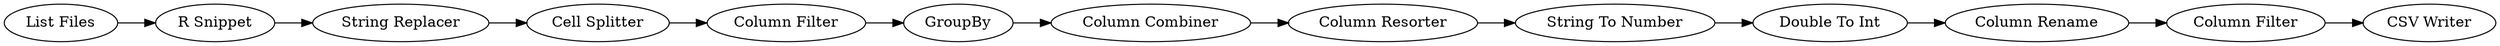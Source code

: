 digraph {
	19 -> 16
	16 -> 6
	2 -> 13
	3 -> 8
	21 -> 3
	20 -> 19
	15 -> 17
	18 -> 20
	5 -> 15
	17 -> 18
	8 -> 5
	13 -> 21
	5 [label=GroupBy]
	16 [label="Column Filter"]
	13 [label="R Snippet"]
	20 [label="Double To Int"]
	21 [label="String Replacer"]
	18 [label="String To Number"]
	8 [label="Column Filter"]
	15 [label="Column Combiner"]
	6 [label="CSV Writer"]
	17 [label="Column Resorter"]
	3 [label="Cell Splitter"]
	2 [label="List Files"]
	19 [label="Column Rename"]
	rankdir=LR
}
